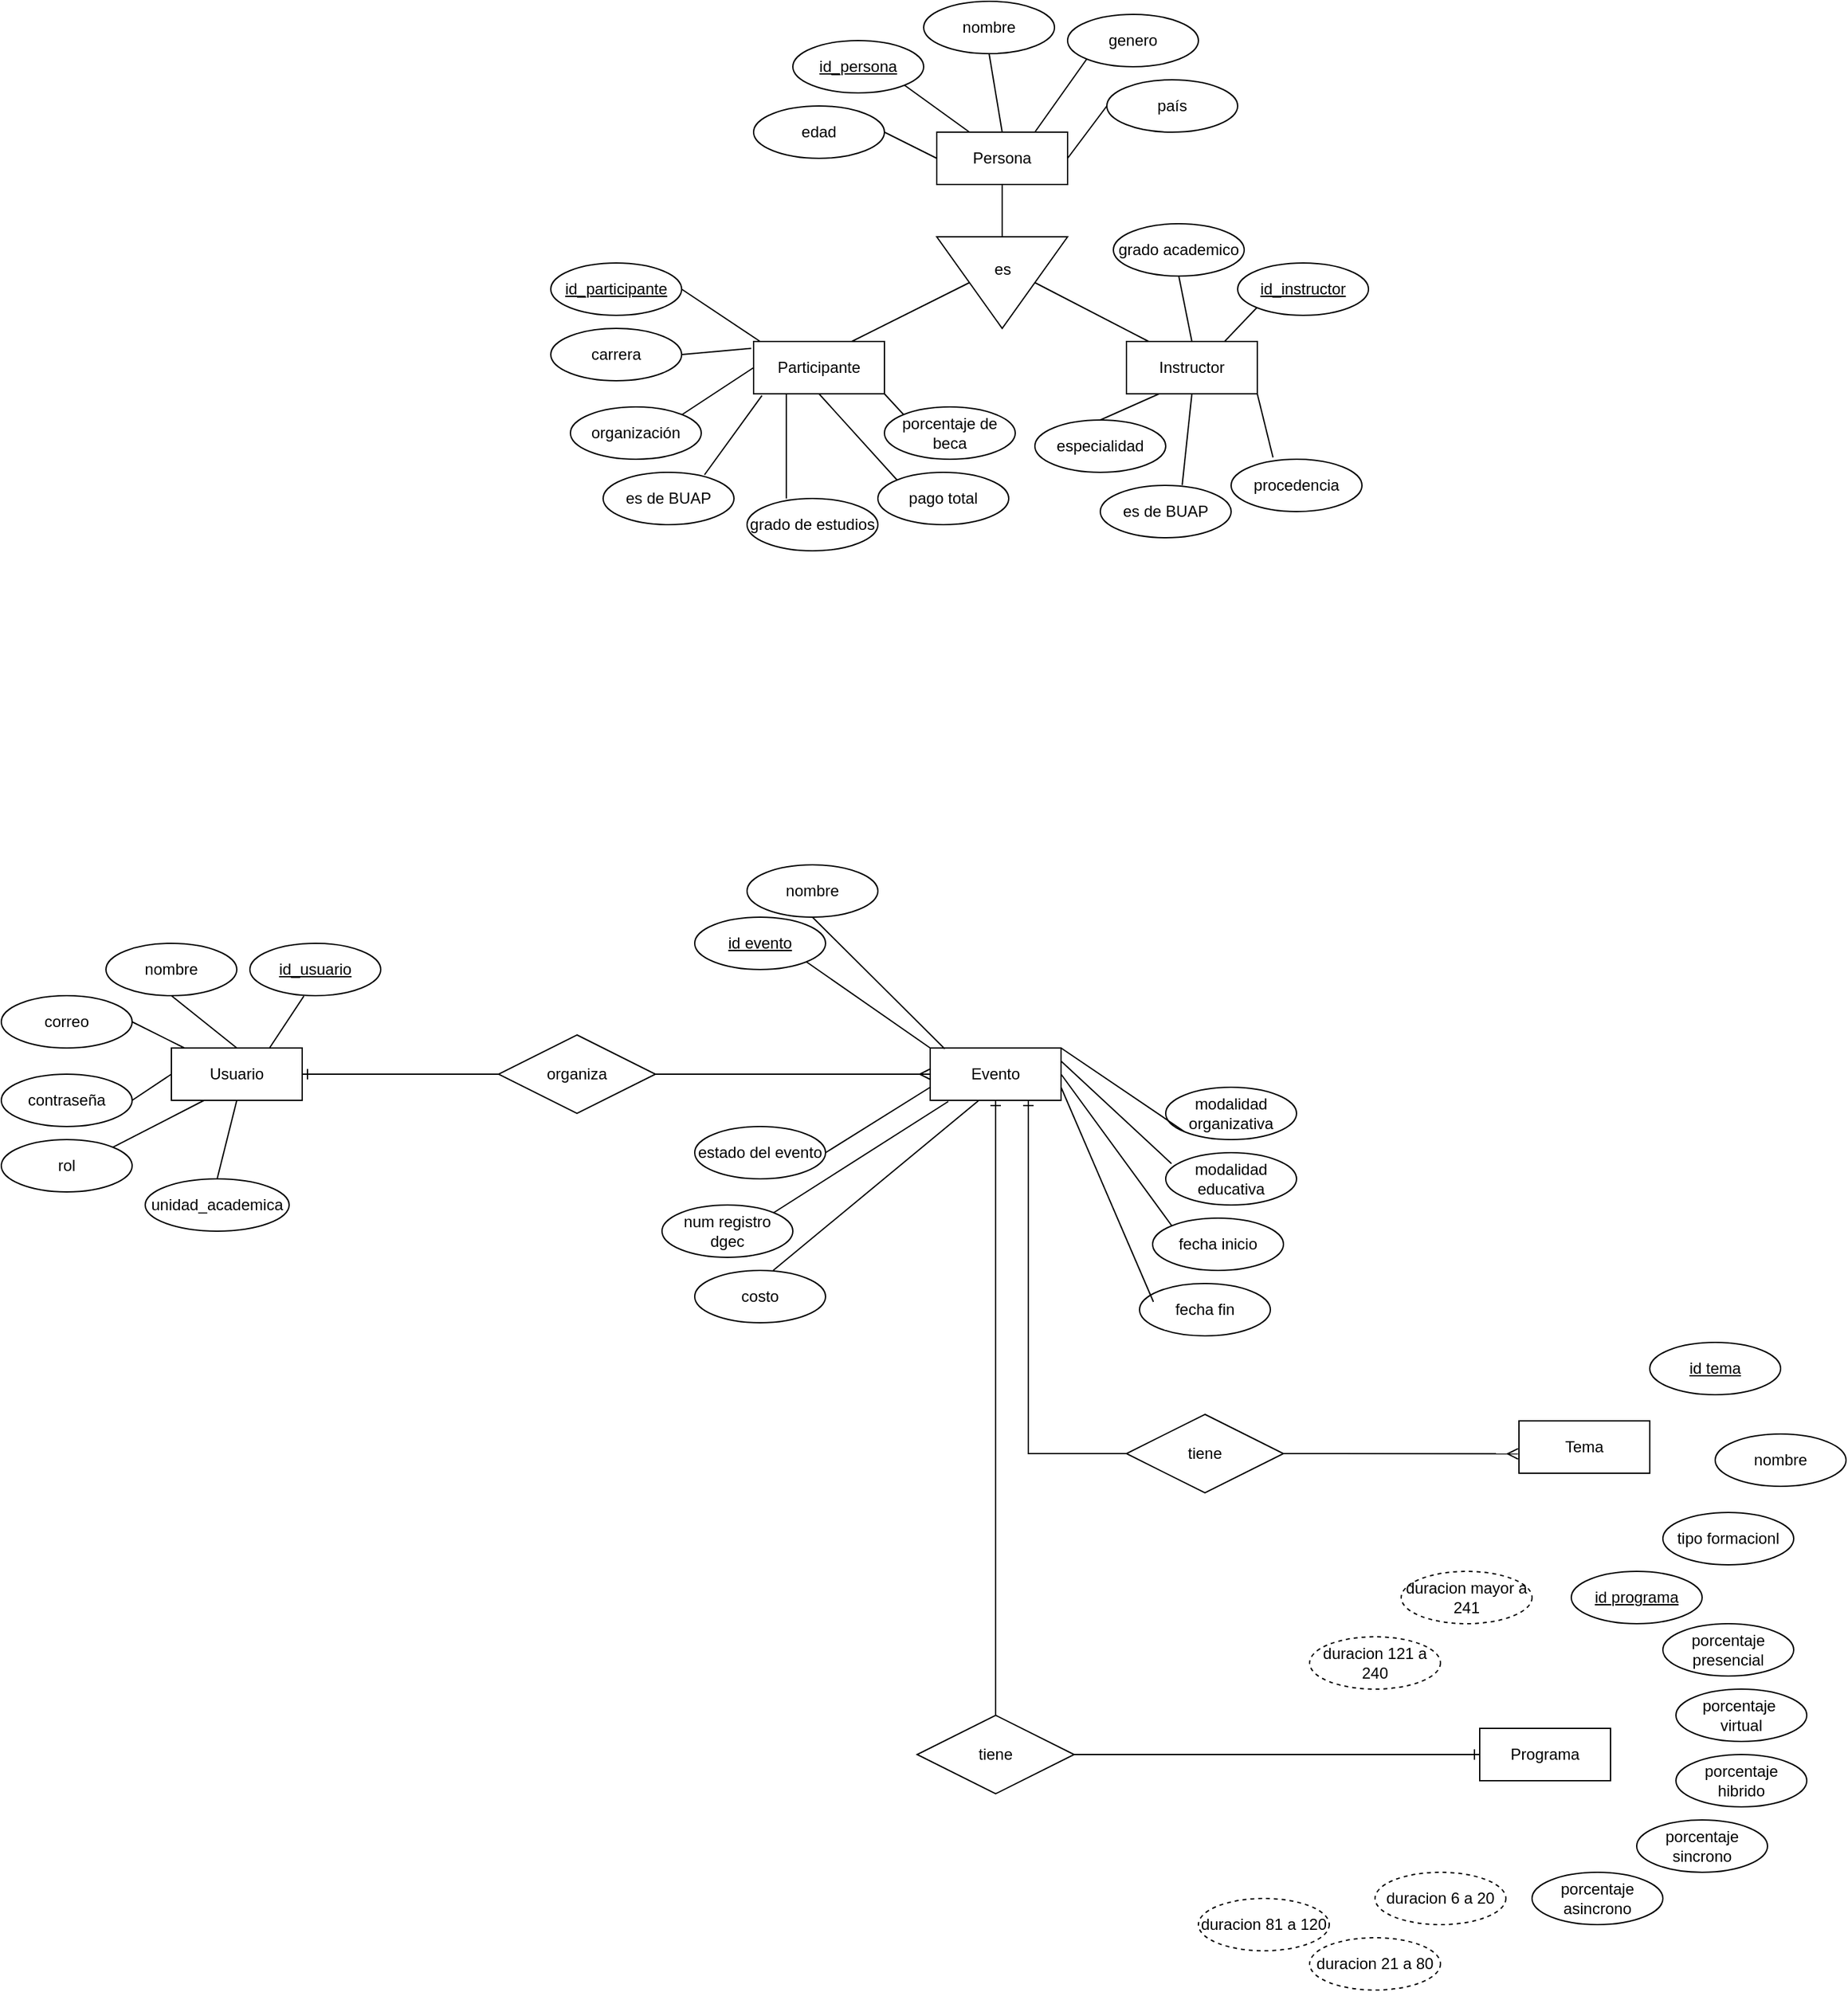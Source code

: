 <mxfile version="27.0.3">
  <diagram name="Página-1" id="GtNllCNhSOGcmxP8dNh7">
    <mxGraphModel dx="1188" dy="752" grid="1" gridSize="10" guides="1" tooltips="1" connect="1" arrows="1" fold="1" page="1" pageScale="1" pageWidth="2000" pageHeight="2000" math="0" shadow="0">
      <root>
        <mxCell id="0" />
        <mxCell id="1" parent="0" />
        <mxCell id="Zq-a0WsmELB53_ukD6uO-1" value="Usuario" style="whiteSpace=wrap;html=1;align=center;" parent="1" vertex="1">
          <mxGeometry x="260" y="850" width="100" height="40" as="geometry" />
        </mxCell>
        <mxCell id="Zq-a0WsmELB53_ukD6uO-2" value="id_usuario" style="ellipse;whiteSpace=wrap;html=1;align=center;fontStyle=4;" parent="1" vertex="1">
          <mxGeometry x="320" y="770" width="100" height="40" as="geometry" />
        </mxCell>
        <mxCell id="Zq-a0WsmELB53_ukD6uO-3" value="correo" style="ellipse;whiteSpace=wrap;html=1;align=center;" parent="1" vertex="1">
          <mxGeometry x="130" y="810" width="100" height="40" as="geometry" />
        </mxCell>
        <mxCell id="H4DpFrZzo3JsJfzNB_zG-1" value="nombre" style="ellipse;whiteSpace=wrap;html=1;align=center;" vertex="1" parent="1">
          <mxGeometry x="210" y="770" width="100" height="40" as="geometry" />
        </mxCell>
        <mxCell id="H4DpFrZzo3JsJfzNB_zG-2" value="contraseña" style="ellipse;whiteSpace=wrap;html=1;align=center;" vertex="1" parent="1">
          <mxGeometry x="130" y="870" width="100" height="40" as="geometry" />
        </mxCell>
        <mxCell id="H4DpFrZzo3JsJfzNB_zG-3" value="rol" style="ellipse;whiteSpace=wrap;html=1;align=center;" vertex="1" parent="1">
          <mxGeometry x="130" y="920" width="100" height="40" as="geometry" />
        </mxCell>
        <mxCell id="H4DpFrZzo3JsJfzNB_zG-4" value="unidad_academica" style="ellipse;whiteSpace=wrap;html=1;align=center;" vertex="1" parent="1">
          <mxGeometry x="240" y="950" width="110" height="40" as="geometry" />
        </mxCell>
        <mxCell id="H4DpFrZzo3JsJfzNB_zG-6" value="" style="endArrow=none;html=1;rounded=0;exitX=0.75;exitY=0;exitDx=0;exitDy=0;entryX=0.413;entryY=1.006;entryDx=0;entryDy=0;entryPerimeter=0;" edge="1" parent="1" source="Zq-a0WsmELB53_ukD6uO-1" target="Zq-a0WsmELB53_ukD6uO-2">
          <mxGeometry relative="1" as="geometry">
            <mxPoint x="290" y="1030" as="sourcePoint" />
            <mxPoint x="450" y="1030" as="targetPoint" />
          </mxGeometry>
        </mxCell>
        <mxCell id="H4DpFrZzo3JsJfzNB_zG-7" value="" style="endArrow=none;html=1;rounded=0;exitX=0.5;exitY=0;exitDx=0;exitDy=0;entryX=0.5;entryY=1;entryDx=0;entryDy=0;" edge="1" parent="1" source="Zq-a0WsmELB53_ukD6uO-1" target="H4DpFrZzo3JsJfzNB_zG-1">
          <mxGeometry relative="1" as="geometry">
            <mxPoint x="345" y="860" as="sourcePoint" />
            <mxPoint x="371" y="820" as="targetPoint" />
          </mxGeometry>
        </mxCell>
        <mxCell id="H4DpFrZzo3JsJfzNB_zG-8" value="" style="endArrow=none;html=1;rounded=0;entryX=1;entryY=0.5;entryDx=0;entryDy=0;" edge="1" parent="1" source="Zq-a0WsmELB53_ukD6uO-1" target="Zq-a0WsmELB53_ukD6uO-3">
          <mxGeometry relative="1" as="geometry">
            <mxPoint x="320" y="860" as="sourcePoint" />
            <mxPoint x="270" y="820" as="targetPoint" />
          </mxGeometry>
        </mxCell>
        <mxCell id="H4DpFrZzo3JsJfzNB_zG-9" value="" style="endArrow=none;html=1;rounded=0;entryX=1;entryY=0.5;entryDx=0;entryDy=0;exitX=0;exitY=0.5;exitDx=0;exitDy=0;" edge="1" parent="1" source="Zq-a0WsmELB53_ukD6uO-1" target="H4DpFrZzo3JsJfzNB_zG-2">
          <mxGeometry relative="1" as="geometry">
            <mxPoint x="280" y="860" as="sourcePoint" />
            <mxPoint x="240" y="840" as="targetPoint" />
          </mxGeometry>
        </mxCell>
        <mxCell id="H4DpFrZzo3JsJfzNB_zG-10" value="" style="endArrow=none;html=1;rounded=0;entryX=1;entryY=0;entryDx=0;entryDy=0;exitX=0.25;exitY=1;exitDx=0;exitDy=0;" edge="1" parent="1" source="Zq-a0WsmELB53_ukD6uO-1" target="H4DpFrZzo3JsJfzNB_zG-3">
          <mxGeometry relative="1" as="geometry">
            <mxPoint x="270" y="880" as="sourcePoint" />
            <mxPoint x="240" y="900" as="targetPoint" />
          </mxGeometry>
        </mxCell>
        <mxCell id="H4DpFrZzo3JsJfzNB_zG-11" value="" style="endArrow=none;html=1;rounded=0;entryX=0.5;entryY=0;entryDx=0;entryDy=0;exitX=0.5;exitY=1;exitDx=0;exitDy=0;" edge="1" parent="1" source="Zq-a0WsmELB53_ukD6uO-1" target="H4DpFrZzo3JsJfzNB_zG-4">
          <mxGeometry relative="1" as="geometry">
            <mxPoint x="295" y="900" as="sourcePoint" />
            <mxPoint x="225" y="936" as="targetPoint" />
          </mxGeometry>
        </mxCell>
        <mxCell id="H4DpFrZzo3JsJfzNB_zG-12" value="Evento" style="whiteSpace=wrap;html=1;align=center;" vertex="1" parent="1">
          <mxGeometry x="840" y="850" width="100" height="40" as="geometry" />
        </mxCell>
        <mxCell id="H4DpFrZzo3JsJfzNB_zG-13" value="id evento" style="ellipse;whiteSpace=wrap;html=1;align=center;fontStyle=4;" vertex="1" parent="1">
          <mxGeometry x="660" y="750" width="100" height="40" as="geometry" />
        </mxCell>
        <mxCell id="H4DpFrZzo3JsJfzNB_zG-14" value="nombre" style="ellipse;whiteSpace=wrap;html=1;align=center;" vertex="1" parent="1">
          <mxGeometry x="700" y="710" width="100" height="40" as="geometry" />
        </mxCell>
        <mxCell id="H4DpFrZzo3JsJfzNB_zG-15" value="modalidad&lt;div&gt;organizativa&lt;/div&gt;" style="ellipse;whiteSpace=wrap;html=1;align=center;" vertex="1" parent="1">
          <mxGeometry x="1020" y="880" width="100" height="40" as="geometry" />
        </mxCell>
        <mxCell id="H4DpFrZzo3JsJfzNB_zG-16" value="modalidad&lt;div&gt;educativa&lt;/div&gt;" style="ellipse;whiteSpace=wrap;html=1;align=center;" vertex="1" parent="1">
          <mxGeometry x="1020" y="930" width="100" height="40" as="geometry" />
        </mxCell>
        <mxCell id="H4DpFrZzo3JsJfzNB_zG-17" value="fecha inicio" style="ellipse;whiteSpace=wrap;html=1;align=center;" vertex="1" parent="1">
          <mxGeometry x="1010" y="980" width="100" height="40" as="geometry" />
        </mxCell>
        <mxCell id="H4DpFrZzo3JsJfzNB_zG-18" value="fecha fin" style="ellipse;whiteSpace=wrap;html=1;align=center;" vertex="1" parent="1">
          <mxGeometry x="1000" y="1030" width="100" height="40" as="geometry" />
        </mxCell>
        <mxCell id="H4DpFrZzo3JsJfzNB_zG-19" value="estado del evento" style="ellipse;whiteSpace=wrap;html=1;align=center;" vertex="1" parent="1">
          <mxGeometry x="660" y="910" width="100" height="40" as="geometry" />
        </mxCell>
        <mxCell id="H4DpFrZzo3JsJfzNB_zG-20" value="num registro&lt;div&gt;dgec&lt;/div&gt;" style="ellipse;whiteSpace=wrap;html=1;align=center;" vertex="1" parent="1">
          <mxGeometry x="635" y="970" width="100" height="40" as="geometry" />
        </mxCell>
        <mxCell id="H4DpFrZzo3JsJfzNB_zG-21" value="costo" style="ellipse;whiteSpace=wrap;html=1;align=center;" vertex="1" parent="1">
          <mxGeometry x="660" y="1020" width="100" height="40" as="geometry" />
        </mxCell>
        <mxCell id="H4DpFrZzo3JsJfzNB_zG-22" value="" style="endArrow=none;html=1;rounded=0;exitX=0;exitY=0;exitDx=0;exitDy=0;entryX=1;entryY=1;entryDx=0;entryDy=0;" edge="1" parent="1" source="H4DpFrZzo3JsJfzNB_zG-12" target="H4DpFrZzo3JsJfzNB_zG-13">
          <mxGeometry relative="1" as="geometry">
            <mxPoint x="565" y="860" as="sourcePoint" />
            <mxPoint x="591" y="820" as="targetPoint" />
          </mxGeometry>
        </mxCell>
        <mxCell id="H4DpFrZzo3JsJfzNB_zG-23" value="" style="endArrow=none;html=1;rounded=0;exitX=0.111;exitY=0.015;exitDx=0;exitDy=0;entryX=0.5;entryY=1;entryDx=0;entryDy=0;exitPerimeter=0;" edge="1" parent="1" source="H4DpFrZzo3JsJfzNB_zG-12" target="H4DpFrZzo3JsJfzNB_zG-14">
          <mxGeometry relative="1" as="geometry">
            <mxPoint x="850" y="860" as="sourcePoint" />
            <mxPoint x="825" y="814" as="targetPoint" />
          </mxGeometry>
        </mxCell>
        <mxCell id="H4DpFrZzo3JsJfzNB_zG-24" value="" style="endArrow=none;html=1;rounded=0;exitX=1;exitY=0;exitDx=0;exitDy=0;entryX=0;entryY=1;entryDx=0;entryDy=0;" edge="1" parent="1" source="H4DpFrZzo3JsJfzNB_zG-12" target="H4DpFrZzo3JsJfzNB_zG-15">
          <mxGeometry relative="1" as="geometry">
            <mxPoint x="875" y="860" as="sourcePoint" />
            <mxPoint x="900" y="820" as="targetPoint" />
          </mxGeometry>
        </mxCell>
        <mxCell id="H4DpFrZzo3JsJfzNB_zG-25" value="" style="endArrow=none;html=1;rounded=0;entryX=0.044;entryY=0.209;entryDx=0;entryDy=0;entryPerimeter=0;" edge="1" parent="1" target="H4DpFrZzo3JsJfzNB_zG-16">
          <mxGeometry relative="1" as="geometry">
            <mxPoint x="940" y="860" as="sourcePoint" />
            <mxPoint x="985" y="814" as="targetPoint" />
          </mxGeometry>
        </mxCell>
        <mxCell id="H4DpFrZzo3JsJfzNB_zG-26" value="" style="endArrow=none;html=1;rounded=0;entryX=0;entryY=0;entryDx=0;entryDy=0;exitX=1;exitY=0.5;exitDx=0;exitDy=0;" edge="1" parent="1" source="H4DpFrZzo3JsJfzNB_zG-12" target="H4DpFrZzo3JsJfzNB_zG-17">
          <mxGeometry relative="1" as="geometry">
            <mxPoint x="950" y="870" as="sourcePoint" />
            <mxPoint x="1004" y="848" as="targetPoint" />
          </mxGeometry>
        </mxCell>
        <mxCell id="H4DpFrZzo3JsJfzNB_zG-27" value="" style="endArrow=none;html=1;rounded=0;entryX=0.106;entryY=0.35;entryDx=0;entryDy=0;exitX=1;exitY=0.75;exitDx=0;exitDy=0;entryPerimeter=0;" edge="1" parent="1" source="H4DpFrZzo3JsJfzNB_zG-12" target="H4DpFrZzo3JsJfzNB_zG-18">
          <mxGeometry relative="1" as="geometry">
            <mxPoint x="950" y="880" as="sourcePoint" />
            <mxPoint x="1005" y="906" as="targetPoint" />
          </mxGeometry>
        </mxCell>
        <mxCell id="H4DpFrZzo3JsJfzNB_zG-28" value="" style="endArrow=none;html=1;rounded=0;entryX=0.369;entryY=1.006;entryDx=0;entryDy=0;exitX=0.6;exitY=0;exitDx=0;exitDy=0;exitPerimeter=0;entryPerimeter=0;" edge="1" parent="1" source="H4DpFrZzo3JsJfzNB_zG-21" target="H4DpFrZzo3JsJfzNB_zG-12">
          <mxGeometry relative="1" as="geometry">
            <mxPoint x="960" y="890" as="sourcePoint" />
            <mxPoint x="1015" y="916" as="targetPoint" />
          </mxGeometry>
        </mxCell>
        <mxCell id="H4DpFrZzo3JsJfzNB_zG-29" value="" style="endArrow=none;html=1;rounded=0;entryX=0.138;entryY=1.022;entryDx=0;entryDy=0;exitX=1;exitY=0;exitDx=0;exitDy=0;entryPerimeter=0;" edge="1" parent="1" source="H4DpFrZzo3JsJfzNB_zG-20" target="H4DpFrZzo3JsJfzNB_zG-12">
          <mxGeometry relative="1" as="geometry">
            <mxPoint x="830" y="1010" as="sourcePoint" />
            <mxPoint x="887" y="900" as="targetPoint" />
          </mxGeometry>
        </mxCell>
        <mxCell id="H4DpFrZzo3JsJfzNB_zG-30" value="" style="endArrow=none;html=1;rounded=0;entryX=0;entryY=0.75;entryDx=0;entryDy=0;exitX=1;exitY=0.5;exitDx=0;exitDy=0;" edge="1" parent="1" source="H4DpFrZzo3JsJfzNB_zG-19" target="H4DpFrZzo3JsJfzNB_zG-12">
          <mxGeometry relative="1" as="geometry">
            <mxPoint x="815" y="966" as="sourcePoint" />
            <mxPoint x="864" y="901" as="targetPoint" />
          </mxGeometry>
        </mxCell>
        <mxCell id="H4DpFrZzo3JsJfzNB_zG-31" value="organiza" style="shape=rhombus;perimeter=rhombusPerimeter;whiteSpace=wrap;html=1;align=center;" vertex="1" parent="1">
          <mxGeometry x="510" y="840" width="120" height="60" as="geometry" />
        </mxCell>
        <mxCell id="H4DpFrZzo3JsJfzNB_zG-32" value="" style="edgeStyle=entityRelationEdgeStyle;fontSize=12;html=1;endArrow=ERone;endFill=1;rounded=0;exitX=0;exitY=0.5;exitDx=0;exitDy=0;entryX=1;entryY=0.5;entryDx=0;entryDy=0;" edge="1" parent="1" source="H4DpFrZzo3JsJfzNB_zG-31" target="Zq-a0WsmELB53_ukD6uO-1">
          <mxGeometry width="100" height="100" relative="1" as="geometry">
            <mxPoint x="570" y="1090" as="sourcePoint" />
            <mxPoint x="470" y="980" as="targetPoint" />
          </mxGeometry>
        </mxCell>
        <mxCell id="H4DpFrZzo3JsJfzNB_zG-33" value="" style="edgeStyle=entityRelationEdgeStyle;fontSize=12;html=1;endArrow=ERmany;rounded=0;entryX=0;entryY=0.5;entryDx=0;entryDy=0;exitX=1;exitY=0.5;exitDx=0;exitDy=0;" edge="1" parent="1" source="H4DpFrZzo3JsJfzNB_zG-31" target="H4DpFrZzo3JsJfzNB_zG-12">
          <mxGeometry width="100" height="100" relative="1" as="geometry">
            <mxPoint x="570" y="1090" as="sourcePoint" />
            <mxPoint x="670" y="990" as="targetPoint" />
          </mxGeometry>
        </mxCell>
        <mxCell id="H4DpFrZzo3JsJfzNB_zG-34" value="Persona" style="whiteSpace=wrap;html=1;align=center;" vertex="1" parent="1">
          <mxGeometry x="845" y="150" width="100" height="40" as="geometry" />
        </mxCell>
        <mxCell id="H4DpFrZzo3JsJfzNB_zG-35" value="id_persona" style="ellipse;whiteSpace=wrap;html=1;align=center;fontStyle=4;" vertex="1" parent="1">
          <mxGeometry x="735" y="80" width="100" height="40" as="geometry" />
        </mxCell>
        <mxCell id="H4DpFrZzo3JsJfzNB_zG-37" value="nombre" style="ellipse;whiteSpace=wrap;html=1;align=center;" vertex="1" parent="1">
          <mxGeometry x="835" y="50" width="100" height="40" as="geometry" />
        </mxCell>
        <mxCell id="H4DpFrZzo3JsJfzNB_zG-38" value="genero" style="ellipse;whiteSpace=wrap;html=1;align=center;" vertex="1" parent="1">
          <mxGeometry x="945" y="60" width="100" height="40" as="geometry" />
        </mxCell>
        <mxCell id="H4DpFrZzo3JsJfzNB_zG-39" value="país" style="ellipse;whiteSpace=wrap;html=1;align=center;" vertex="1" parent="1">
          <mxGeometry x="975" y="110" width="100" height="40" as="geometry" />
        </mxCell>
        <mxCell id="H4DpFrZzo3JsJfzNB_zG-40" value="edad" style="ellipse;whiteSpace=wrap;html=1;align=center;" vertex="1" parent="1">
          <mxGeometry x="705" y="130" width="100" height="40" as="geometry" />
        </mxCell>
        <mxCell id="H4DpFrZzo3JsJfzNB_zG-41" value="" style="endArrow=none;html=1;rounded=0;entryX=0;entryY=0.5;entryDx=0;entryDy=0;exitX=1;exitY=0.5;exitDx=0;exitDy=0;" edge="1" parent="1" source="H4DpFrZzo3JsJfzNB_zG-34" target="H4DpFrZzo3JsJfzNB_zG-39">
          <mxGeometry relative="1" as="geometry">
            <mxPoint x="1155" y="30" as="sourcePoint" />
            <mxPoint x="1212" y="-80" as="targetPoint" />
          </mxGeometry>
        </mxCell>
        <mxCell id="H4DpFrZzo3JsJfzNB_zG-42" value="" style="endArrow=none;html=1;rounded=0;entryX=0;entryY=1;entryDx=0;entryDy=0;exitX=0.75;exitY=0;exitDx=0;exitDy=0;" edge="1" parent="1" source="H4DpFrZzo3JsJfzNB_zG-34" target="H4DpFrZzo3JsJfzNB_zG-38">
          <mxGeometry relative="1" as="geometry">
            <mxPoint x="955" y="180" as="sourcePoint" />
            <mxPoint x="985" y="140" as="targetPoint" />
          </mxGeometry>
        </mxCell>
        <mxCell id="H4DpFrZzo3JsJfzNB_zG-43" value="" style="endArrow=none;html=1;rounded=0;entryX=0.5;entryY=1;entryDx=0;entryDy=0;exitX=0.5;exitY=0;exitDx=0;exitDy=0;" edge="1" parent="1" source="H4DpFrZzo3JsJfzNB_zG-34" target="H4DpFrZzo3JsJfzNB_zG-37">
          <mxGeometry relative="1" as="geometry">
            <mxPoint x="965" y="190" as="sourcePoint" />
            <mxPoint x="995" y="150" as="targetPoint" />
          </mxGeometry>
        </mxCell>
        <mxCell id="H4DpFrZzo3JsJfzNB_zG-44" value="" style="endArrow=none;html=1;rounded=0;entryX=1;entryY=1;entryDx=0;entryDy=0;exitX=0.25;exitY=0;exitDx=0;exitDy=0;" edge="1" parent="1" source="H4DpFrZzo3JsJfzNB_zG-34" target="H4DpFrZzo3JsJfzNB_zG-35">
          <mxGeometry relative="1" as="geometry">
            <mxPoint x="975" y="200" as="sourcePoint" />
            <mxPoint x="1005" y="160" as="targetPoint" />
          </mxGeometry>
        </mxCell>
        <mxCell id="H4DpFrZzo3JsJfzNB_zG-45" value="" style="endArrow=none;html=1;rounded=0;entryX=1;entryY=0.5;entryDx=0;entryDy=0;exitX=0;exitY=0.5;exitDx=0;exitDy=0;" edge="1" parent="1" source="H4DpFrZzo3JsJfzNB_zG-34" target="H4DpFrZzo3JsJfzNB_zG-40">
          <mxGeometry relative="1" as="geometry">
            <mxPoint x="985" y="210" as="sourcePoint" />
            <mxPoint x="1015" y="170" as="targetPoint" />
          </mxGeometry>
        </mxCell>
        <mxCell id="H4DpFrZzo3JsJfzNB_zG-47" value="" style="verticalLabelPosition=bottom;verticalAlign=top;html=1;shape=mxgraph.basic.acute_triangle;dx=0.5;rotation=-180;" vertex="1" parent="1">
          <mxGeometry x="845" y="230" width="100" height="70" as="geometry" />
        </mxCell>
        <mxCell id="H4DpFrZzo3JsJfzNB_zG-48" value="es" style="text;html=1;align=center;verticalAlign=middle;resizable=0;points=[];autosize=1;strokeColor=none;fillColor=none;" vertex="1" parent="1">
          <mxGeometry x="875" y="240" width="40" height="30" as="geometry" />
        </mxCell>
        <mxCell id="H4DpFrZzo3JsJfzNB_zG-50" value="" style="endArrow=none;html=1;rounded=0;entryX=0.5;entryY=1;entryDx=0;entryDy=0;exitX=0.5;exitY=1;exitDx=0;exitDy=0;exitPerimeter=0;" edge="1" parent="1" source="H4DpFrZzo3JsJfzNB_zG-47" target="H4DpFrZzo3JsJfzNB_zG-34">
          <mxGeometry relative="1" as="geometry">
            <mxPoint x="995" y="220" as="sourcePoint" />
            <mxPoint x="1025" y="180" as="targetPoint" />
          </mxGeometry>
        </mxCell>
        <mxCell id="H4DpFrZzo3JsJfzNB_zG-51" value="Participante" style="whiteSpace=wrap;html=1;align=center;" vertex="1" parent="1">
          <mxGeometry x="705" y="310" width="100" height="40" as="geometry" />
        </mxCell>
        <mxCell id="H4DpFrZzo3JsJfzNB_zG-55" value="" style="endArrow=none;html=1;rounded=0;entryX=0.187;entryY=0.022;entryDx=0;entryDy=0;exitX=0;exitY=0;exitDx=25;exitDy=35;exitPerimeter=0;entryPerimeter=0;" edge="1" parent="1" source="H4DpFrZzo3JsJfzNB_zG-47" target="H4DpFrZzo3JsJfzNB_zG-73">
          <mxGeometry relative="1" as="geometry">
            <mxPoint x="955" y="180" as="sourcePoint" />
            <mxPoint x="1000" y="310" as="targetPoint" />
          </mxGeometry>
        </mxCell>
        <mxCell id="H4DpFrZzo3JsJfzNB_zG-56" value="" style="endArrow=none;html=1;rounded=0;entryX=0;entryY=0;entryDx=75;entryDy=35;exitX=0.75;exitY=0;exitDx=0;exitDy=0;entryPerimeter=0;" edge="1" parent="1" source="H4DpFrZzo3JsJfzNB_zG-51" target="H4DpFrZzo3JsJfzNB_zG-47">
          <mxGeometry relative="1" as="geometry">
            <mxPoint x="930" y="275" as="sourcePoint" />
            <mxPoint x="1010" y="320" as="targetPoint" />
          </mxGeometry>
        </mxCell>
        <mxCell id="H4DpFrZzo3JsJfzNB_zG-57" value="id_participante" style="ellipse;whiteSpace=wrap;html=1;align=center;fontStyle=4;" vertex="1" parent="1">
          <mxGeometry x="550" y="250" width="100" height="40" as="geometry" />
        </mxCell>
        <mxCell id="H4DpFrZzo3JsJfzNB_zG-59" value="carrera" style="ellipse;whiteSpace=wrap;html=1;align=center;" vertex="1" parent="1">
          <mxGeometry x="550" y="300" width="100" height="40" as="geometry" />
        </mxCell>
        <mxCell id="H4DpFrZzo3JsJfzNB_zG-60" value="organización" style="ellipse;whiteSpace=wrap;html=1;align=center;" vertex="1" parent="1">
          <mxGeometry x="565" y="360" width="100" height="40" as="geometry" />
        </mxCell>
        <mxCell id="H4DpFrZzo3JsJfzNB_zG-61" value="es de BUAP" style="ellipse;whiteSpace=wrap;html=1;align=center;" vertex="1" parent="1">
          <mxGeometry x="590" y="410" width="100" height="40" as="geometry" />
        </mxCell>
        <mxCell id="H4DpFrZzo3JsJfzNB_zG-62" value="grado de estudios" style="ellipse;whiteSpace=wrap;html=1;align=center;" vertex="1" parent="1">
          <mxGeometry x="700" y="430" width="100" height="40" as="geometry" />
        </mxCell>
        <mxCell id="H4DpFrZzo3JsJfzNB_zG-64" value="porcentaje de beca" style="ellipse;whiteSpace=wrap;html=1;align=center;" vertex="1" parent="1">
          <mxGeometry x="805" y="360" width="100" height="40" as="geometry" />
        </mxCell>
        <mxCell id="H4DpFrZzo3JsJfzNB_zG-65" value="pago total" style="ellipse;whiteSpace=wrap;html=1;align=center;" vertex="1" parent="1">
          <mxGeometry x="800" y="410" width="100" height="40" as="geometry" />
        </mxCell>
        <mxCell id="H4DpFrZzo3JsJfzNB_zG-66" value="" style="endArrow=none;html=1;rounded=0;exitX=1;exitY=0.5;exitDx=0;exitDy=0;" edge="1" parent="1" source="H4DpFrZzo3JsJfzNB_zG-57">
          <mxGeometry relative="1" as="geometry">
            <mxPoint x="790" y="320" as="sourcePoint" />
            <mxPoint x="710" y="310" as="targetPoint" />
          </mxGeometry>
        </mxCell>
        <mxCell id="H4DpFrZzo3JsJfzNB_zG-67" value="" style="endArrow=none;html=1;rounded=0;entryX=-0.018;entryY=0.13;entryDx=0;entryDy=0;exitX=1;exitY=0.5;exitDx=0;exitDy=0;entryPerimeter=0;" edge="1" parent="1" source="H4DpFrZzo3JsJfzNB_zG-59" target="H4DpFrZzo3JsJfzNB_zG-51">
          <mxGeometry relative="1" as="geometry">
            <mxPoint x="660" y="280" as="sourcePoint" />
            <mxPoint x="727" y="322" as="targetPoint" />
          </mxGeometry>
        </mxCell>
        <mxCell id="H4DpFrZzo3JsJfzNB_zG-68" value="" style="endArrow=none;html=1;rounded=0;entryX=0;entryY=0.5;entryDx=0;entryDy=0;exitX=1;exitY=0;exitDx=0;exitDy=0;" edge="1" parent="1" source="H4DpFrZzo3JsJfzNB_zG-60" target="H4DpFrZzo3JsJfzNB_zG-51">
          <mxGeometry relative="1" as="geometry">
            <mxPoint x="660" y="330" as="sourcePoint" />
            <mxPoint x="713" y="325" as="targetPoint" />
          </mxGeometry>
        </mxCell>
        <mxCell id="H4DpFrZzo3JsJfzNB_zG-69" value="" style="endArrow=none;html=1;rounded=0;entryX=0.064;entryY=1.032;entryDx=0;entryDy=0;exitX=0.775;exitY=0.047;exitDx=0;exitDy=0;entryPerimeter=0;exitPerimeter=0;" edge="1" parent="1" source="H4DpFrZzo3JsJfzNB_zG-61" target="H4DpFrZzo3JsJfzNB_zG-51">
          <mxGeometry relative="1" as="geometry">
            <mxPoint x="660" y="376" as="sourcePoint" />
            <mxPoint x="715" y="340" as="targetPoint" />
          </mxGeometry>
        </mxCell>
        <mxCell id="H4DpFrZzo3JsJfzNB_zG-70" value="" style="endArrow=none;html=1;rounded=0;entryX=0.25;entryY=1;entryDx=0;entryDy=0;exitX=0.3;exitY=0;exitDx=0;exitDy=0;exitPerimeter=0;" edge="1" parent="1" source="H4DpFrZzo3JsJfzNB_zG-62" target="H4DpFrZzo3JsJfzNB_zG-51">
          <mxGeometry relative="1" as="geometry">
            <mxPoint x="670" y="386" as="sourcePoint" />
            <mxPoint x="725" y="350" as="targetPoint" />
          </mxGeometry>
        </mxCell>
        <mxCell id="H4DpFrZzo3JsJfzNB_zG-71" value="" style="endArrow=none;html=1;rounded=0;entryX=0.5;entryY=1;entryDx=0;entryDy=0;exitX=0;exitY=0;exitDx=0;exitDy=0;" edge="1" parent="1" source="H4DpFrZzo3JsJfzNB_zG-65" target="H4DpFrZzo3JsJfzNB_zG-51">
          <mxGeometry relative="1" as="geometry">
            <mxPoint x="740" y="440" as="sourcePoint" />
            <mxPoint x="740" y="360" as="targetPoint" />
          </mxGeometry>
        </mxCell>
        <mxCell id="H4DpFrZzo3JsJfzNB_zG-72" value="" style="endArrow=none;html=1;rounded=0;entryX=1;entryY=1;entryDx=0;entryDy=0;exitX=0;exitY=0;exitDx=0;exitDy=0;" edge="1" parent="1" source="H4DpFrZzo3JsJfzNB_zG-64" target="H4DpFrZzo3JsJfzNB_zG-51">
          <mxGeometry relative="1" as="geometry">
            <mxPoint x="750" y="450" as="sourcePoint" />
            <mxPoint x="750" y="370" as="targetPoint" />
          </mxGeometry>
        </mxCell>
        <mxCell id="H4DpFrZzo3JsJfzNB_zG-73" value="Instructor" style="whiteSpace=wrap;html=1;align=center;" vertex="1" parent="1">
          <mxGeometry x="990" y="310" width="100" height="40" as="geometry" />
        </mxCell>
        <mxCell id="H4DpFrZzo3JsJfzNB_zG-75" value="id_instructor" style="ellipse;whiteSpace=wrap;html=1;align=center;fontStyle=4;" vertex="1" parent="1">
          <mxGeometry x="1075" y="250" width="100" height="40" as="geometry" />
        </mxCell>
        <mxCell id="H4DpFrZzo3JsJfzNB_zG-76" value="grado academico" style="ellipse;whiteSpace=wrap;html=1;align=center;" vertex="1" parent="1">
          <mxGeometry x="980" y="220" width="100" height="40" as="geometry" />
        </mxCell>
        <mxCell id="H4DpFrZzo3JsJfzNB_zG-77" value="especialidad" style="ellipse;whiteSpace=wrap;html=1;align=center;" vertex="1" parent="1">
          <mxGeometry x="920" y="370" width="100" height="40" as="geometry" />
        </mxCell>
        <mxCell id="H4DpFrZzo3JsJfzNB_zG-78" value="es de BUAP" style="ellipse;whiteSpace=wrap;html=1;align=center;" vertex="1" parent="1">
          <mxGeometry x="970" y="420" width="100" height="40" as="geometry" />
        </mxCell>
        <mxCell id="H4DpFrZzo3JsJfzNB_zG-79" value="procedencia" style="ellipse;whiteSpace=wrap;html=1;align=center;" vertex="1" parent="1">
          <mxGeometry x="1070" y="400" width="100" height="40" as="geometry" />
        </mxCell>
        <mxCell id="H4DpFrZzo3JsJfzNB_zG-90" value="" style="endArrow=none;html=1;rounded=0;entryX=0.5;entryY=0;entryDx=0;entryDy=0;exitX=0.5;exitY=1;exitDx=0;exitDy=0;" edge="1" parent="1" source="H4DpFrZzo3JsJfzNB_zG-76" target="H4DpFrZzo3JsJfzNB_zG-73">
          <mxGeometry relative="1" as="geometry">
            <mxPoint x="930" y="275" as="sourcePoint" />
            <mxPoint x="1019" y="321" as="targetPoint" />
          </mxGeometry>
        </mxCell>
        <mxCell id="H4DpFrZzo3JsJfzNB_zG-91" value="" style="endArrow=none;html=1;rounded=0;entryX=0.75;entryY=0;entryDx=0;entryDy=0;exitX=0;exitY=1;exitDx=0;exitDy=0;" edge="1" parent="1" source="H4DpFrZzo3JsJfzNB_zG-75" target="H4DpFrZzo3JsJfzNB_zG-73">
          <mxGeometry relative="1" as="geometry">
            <mxPoint x="1040" y="270" as="sourcePoint" />
            <mxPoint x="1050" y="320" as="targetPoint" />
          </mxGeometry>
        </mxCell>
        <mxCell id="H4DpFrZzo3JsJfzNB_zG-92" value="" style="endArrow=none;html=1;rounded=0;entryX=0.25;entryY=1;entryDx=0;entryDy=0;exitX=0.5;exitY=0;exitDx=0;exitDy=0;" edge="1" parent="1" source="H4DpFrZzo3JsJfzNB_zG-77" target="H4DpFrZzo3JsJfzNB_zG-73">
          <mxGeometry relative="1" as="geometry">
            <mxPoint x="1050" y="280" as="sourcePoint" />
            <mxPoint x="1060" y="330" as="targetPoint" />
          </mxGeometry>
        </mxCell>
        <mxCell id="H4DpFrZzo3JsJfzNB_zG-93" value="" style="endArrow=none;html=1;rounded=0;entryX=0.5;entryY=1;entryDx=0;entryDy=0;exitX=0.626;exitY=-0.006;exitDx=0;exitDy=0;exitPerimeter=0;" edge="1" parent="1" source="H4DpFrZzo3JsJfzNB_zG-78" target="H4DpFrZzo3JsJfzNB_zG-73">
          <mxGeometry relative="1" as="geometry">
            <mxPoint x="980" y="380" as="sourcePoint" />
            <mxPoint x="1025" y="360" as="targetPoint" />
          </mxGeometry>
        </mxCell>
        <mxCell id="H4DpFrZzo3JsJfzNB_zG-94" value="" style="endArrow=none;html=1;rounded=0;entryX=1;entryY=1;entryDx=0;entryDy=0;exitX=0.32;exitY=-0.033;exitDx=0;exitDy=0;exitPerimeter=0;" edge="1" parent="1" source="H4DpFrZzo3JsJfzNB_zG-79" target="H4DpFrZzo3JsJfzNB_zG-73">
          <mxGeometry relative="1" as="geometry">
            <mxPoint x="990" y="390" as="sourcePoint" />
            <mxPoint x="1035" y="370" as="targetPoint" />
          </mxGeometry>
        </mxCell>
        <mxCell id="H4DpFrZzo3JsJfzNB_zG-95" value="Programa" style="whiteSpace=wrap;html=1;align=center;" vertex="1" parent="1">
          <mxGeometry x="1260" y="1370" width="100" height="40" as="geometry" />
        </mxCell>
        <mxCell id="H4DpFrZzo3JsJfzNB_zG-97" value="id programa" style="ellipse;whiteSpace=wrap;html=1;align=center;fontStyle=4;" vertex="1" parent="1">
          <mxGeometry x="1330" y="1250" width="100" height="40" as="geometry" />
        </mxCell>
        <mxCell id="H4DpFrZzo3JsJfzNB_zG-99" value="porcentaje&lt;div&gt;presencial&lt;/div&gt;" style="ellipse;whiteSpace=wrap;html=1;align=center;" vertex="1" parent="1">
          <mxGeometry x="1400" y="1290" width="100" height="40" as="geometry" />
        </mxCell>
        <mxCell id="H4DpFrZzo3JsJfzNB_zG-100" value="porcentaje&amp;nbsp;&lt;div&gt;virtual&lt;/div&gt;" style="ellipse;whiteSpace=wrap;html=1;align=center;" vertex="1" parent="1">
          <mxGeometry x="1410" y="1340" width="100" height="40" as="geometry" />
        </mxCell>
        <mxCell id="H4DpFrZzo3JsJfzNB_zG-101" value="porcentaje&lt;div&gt;hibrido&lt;/div&gt;" style="ellipse;whiteSpace=wrap;html=1;align=center;" vertex="1" parent="1">
          <mxGeometry x="1410" y="1390" width="100" height="40" as="geometry" />
        </mxCell>
        <mxCell id="H4DpFrZzo3JsJfzNB_zG-102" value="porcentaje&lt;div&gt;sincrono&lt;/div&gt;" style="ellipse;whiteSpace=wrap;html=1;align=center;" vertex="1" parent="1">
          <mxGeometry x="1380" y="1440" width="100" height="40" as="geometry" />
        </mxCell>
        <mxCell id="H4DpFrZzo3JsJfzNB_zG-103" value="porcentaje&lt;div&gt;asincrono&lt;/div&gt;" style="ellipse;whiteSpace=wrap;html=1;align=center;" vertex="1" parent="1">
          <mxGeometry x="1300" y="1480" width="100" height="40" as="geometry" />
        </mxCell>
        <mxCell id="H4DpFrZzo3JsJfzNB_zG-104" value="duracion 6 a 20" style="ellipse;whiteSpace=wrap;html=1;align=center;dashed=1;" vertex="1" parent="1">
          <mxGeometry x="1180" y="1480" width="100" height="40" as="geometry" />
        </mxCell>
        <mxCell id="H4DpFrZzo3JsJfzNB_zG-105" value="duracion 21 a 80" style="ellipse;whiteSpace=wrap;html=1;align=center;dashed=1;" vertex="1" parent="1">
          <mxGeometry x="1130" y="1530" width="100" height="40" as="geometry" />
        </mxCell>
        <mxCell id="H4DpFrZzo3JsJfzNB_zG-106" value="duracion 81 a 120" style="ellipse;whiteSpace=wrap;html=1;align=center;dashed=1;" vertex="1" parent="1">
          <mxGeometry x="1045" y="1500" width="100" height="40" as="geometry" />
        </mxCell>
        <mxCell id="H4DpFrZzo3JsJfzNB_zG-107" value="duracion 121 a 240" style="ellipse;whiteSpace=wrap;html=1;align=center;dashed=1;" vertex="1" parent="1">
          <mxGeometry x="1130" y="1300" width="100" height="40" as="geometry" />
        </mxCell>
        <mxCell id="H4DpFrZzo3JsJfzNB_zG-108" value="duracion mayor a 241" style="ellipse;whiteSpace=wrap;html=1;align=center;dashed=1;" vertex="1" parent="1">
          <mxGeometry x="1200" y="1250" width="100" height="40" as="geometry" />
        </mxCell>
        <mxCell id="H4DpFrZzo3JsJfzNB_zG-109" value="Tema" style="whiteSpace=wrap;html=1;align=center;" vertex="1" parent="1">
          <mxGeometry x="1290" y="1135" width="100" height="40" as="geometry" />
        </mxCell>
        <mxCell id="H4DpFrZzo3JsJfzNB_zG-110" value="id tema" style="ellipse;whiteSpace=wrap;html=1;align=center;fontStyle=4;" vertex="1" parent="1">
          <mxGeometry x="1390" y="1075" width="100" height="40" as="geometry" />
        </mxCell>
        <mxCell id="H4DpFrZzo3JsJfzNB_zG-111" value="nombre" style="ellipse;whiteSpace=wrap;html=1;align=center;" vertex="1" parent="1">
          <mxGeometry x="1440" y="1145" width="100" height="40" as="geometry" />
        </mxCell>
        <mxCell id="H4DpFrZzo3JsJfzNB_zG-112" value="&lt;span style=&quot;background-color: transparent; color: light-dark(rgb(0, 0, 0), rgb(255, 255, 255));&quot;&gt;tipo formacionl&lt;/span&gt;" style="ellipse;whiteSpace=wrap;html=1;align=center;" vertex="1" parent="1">
          <mxGeometry x="1400" y="1205" width="100" height="40" as="geometry" />
        </mxCell>
        <mxCell id="H4DpFrZzo3JsJfzNB_zG-122" value="tiene" style="shape=rhombus;perimeter=rhombusPerimeter;whiteSpace=wrap;html=1;align=center;" vertex="1" parent="1">
          <mxGeometry x="830" y="1360" width="120" height="60" as="geometry" />
        </mxCell>
        <mxCell id="H4DpFrZzo3JsJfzNB_zG-125" value="" style="fontSize=12;html=1;endArrow=ERone;endFill=1;rounded=0;entryX=0.5;entryY=1;entryDx=0;entryDy=0;exitX=0.5;exitY=0;exitDx=0;exitDy=0;" edge="1" parent="1" source="H4DpFrZzo3JsJfzNB_zG-122" target="H4DpFrZzo3JsJfzNB_zG-12">
          <mxGeometry width="100" height="100" relative="1" as="geometry">
            <mxPoint x="740" y="1130" as="sourcePoint" />
            <mxPoint x="910" y="1130" as="targetPoint" />
          </mxGeometry>
        </mxCell>
        <mxCell id="H4DpFrZzo3JsJfzNB_zG-126" value="" style="fontSize=12;html=1;endArrow=ERone;endFill=1;rounded=0;entryX=0;entryY=0.5;entryDx=0;entryDy=0;exitX=1;exitY=0.5;exitDx=0;exitDy=0;" edge="1" parent="1" source="H4DpFrZzo3JsJfzNB_zG-122" target="H4DpFrZzo3JsJfzNB_zG-95">
          <mxGeometry width="100" height="100" relative="1" as="geometry">
            <mxPoint x="900" y="1370" as="sourcePoint" />
            <mxPoint x="900" y="900" as="targetPoint" />
          </mxGeometry>
        </mxCell>
        <mxCell id="H4DpFrZzo3JsJfzNB_zG-127" value="tiene" style="shape=rhombus;perimeter=rhombusPerimeter;whiteSpace=wrap;html=1;align=center;" vertex="1" parent="1">
          <mxGeometry x="990" y="1130" width="120" height="60" as="geometry" />
        </mxCell>
        <mxCell id="H4DpFrZzo3JsJfzNB_zG-129" value="" style="fontSize=12;html=1;endArrow=ERone;endFill=1;rounded=0;entryX=0.75;entryY=1;entryDx=0;entryDy=0;exitX=0;exitY=0.5;exitDx=0;exitDy=0;" edge="1" parent="1" source="H4DpFrZzo3JsJfzNB_zG-127" target="H4DpFrZzo3JsJfzNB_zG-12">
          <mxGeometry width="100" height="100" relative="1" as="geometry">
            <mxPoint x="900" y="1370" as="sourcePoint" />
            <mxPoint x="900" y="900" as="targetPoint" />
            <Array as="points">
              <mxPoint x="915" y="1160" />
            </Array>
          </mxGeometry>
        </mxCell>
        <mxCell id="H4DpFrZzo3JsJfzNB_zG-131" value="" style="fontSize=12;html=1;endArrow=ERmany;rounded=0;exitX=1;exitY=0.5;exitDx=0;exitDy=0;entryX=-0.007;entryY=0.629;entryDx=0;entryDy=0;entryPerimeter=0;" edge="1" parent="1" source="H4DpFrZzo3JsJfzNB_zG-127" target="H4DpFrZzo3JsJfzNB_zG-109">
          <mxGeometry width="100" height="100" relative="1" as="geometry">
            <mxPoint x="1100" y="1230" as="sourcePoint" />
            <mxPoint x="1280" y="1160" as="targetPoint" />
          </mxGeometry>
        </mxCell>
      </root>
    </mxGraphModel>
  </diagram>
</mxfile>
